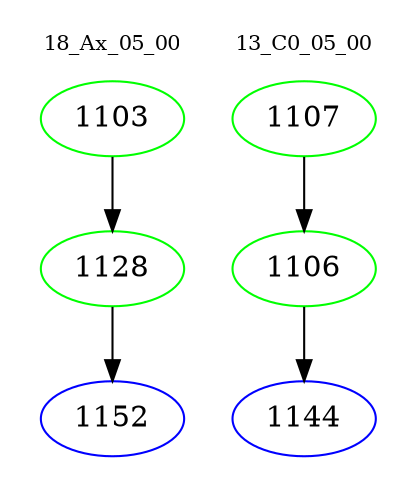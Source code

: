 digraph{
subgraph cluster_0 {
color = white
label = "18_Ax_05_00";
fontsize=10;
T0_1103 [label="1103", color="green"]
T0_1103 -> T0_1128 [color="black"]
T0_1128 [label="1128", color="green"]
T0_1128 -> T0_1152 [color="black"]
T0_1152 [label="1152", color="blue"]
}
subgraph cluster_1 {
color = white
label = "13_C0_05_00";
fontsize=10;
T1_1107 [label="1107", color="green"]
T1_1107 -> T1_1106 [color="black"]
T1_1106 [label="1106", color="green"]
T1_1106 -> T1_1144 [color="black"]
T1_1144 [label="1144", color="blue"]
}
}
